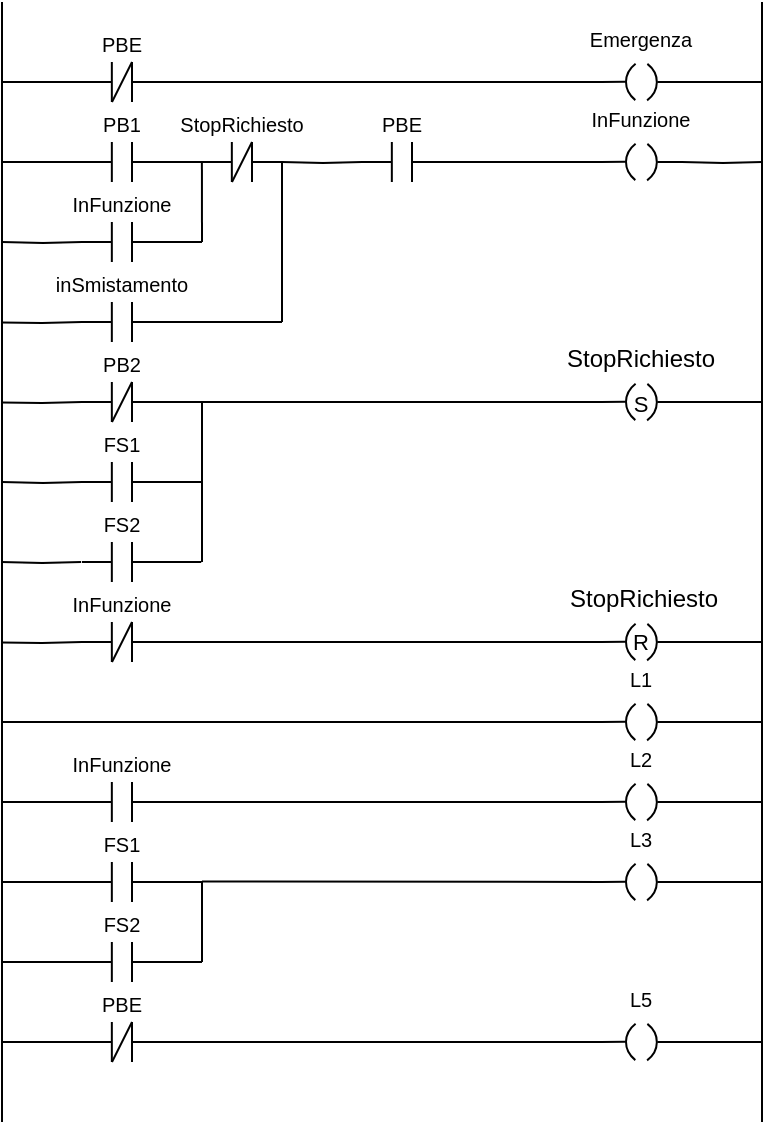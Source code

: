 <mxfile scale="2" border="20" version="24.2.5" type="device">
  <diagram name="Pagina-1" id="3jksIpinWa5mBvmYFMyw">
    <mxGraphModel dx="420" dy="248" grid="1" gridSize="5" guides="1" tooltips="1" connect="1" arrows="1" fold="1" page="1" pageScale="1" pageWidth="827" pageHeight="1169" math="0" shadow="0">
      <root>
        <mxCell id="0" />
        <mxCell id="1" parent="0" />
        <mxCell id="YgRYtaa7pJsk0RgAJNCK-1" value="" style="endArrow=none;html=1;rounded=0;" parent="1" edge="1">
          <mxGeometry width="50" height="50" relative="1" as="geometry">
            <mxPoint x="40" y="600" as="sourcePoint" />
            <mxPoint x="40" y="40" as="targetPoint" />
          </mxGeometry>
        </mxCell>
        <mxCell id="YgRYtaa7pJsk0RgAJNCK-9" value="" style="endArrow=none;html=1;rounded=0;" parent="1" edge="1">
          <mxGeometry width="50" height="50" relative="1" as="geometry">
            <mxPoint x="40" y="120" as="sourcePoint" />
            <mxPoint x="80" y="120" as="targetPoint" />
          </mxGeometry>
        </mxCell>
        <mxCell id="YgRYtaa7pJsk0RgAJNCK-36" style="edgeStyle=orthogonalEdgeStyle;rounded=0;orthogonalLoop=1;jettySize=auto;html=1;endArrow=none;endFill=0;" parent="1" edge="1">
          <mxGeometry relative="1" as="geometry">
            <mxPoint x="420" y="119.953" as="targetPoint" />
            <mxPoint x="380" y="120" as="sourcePoint" />
          </mxGeometry>
        </mxCell>
        <mxCell id="YgRYtaa7pJsk0RgAJNCK-37" style="edgeStyle=orthogonalEdgeStyle;rounded=0;orthogonalLoop=1;jettySize=auto;html=1;exitX=0;exitY=0.5;exitDx=0;exitDy=0;exitPerimeter=0;endArrow=none;endFill=0;" parent="1" edge="1">
          <mxGeometry relative="1" as="geometry">
            <mxPoint x="40" y="160.038" as="targetPoint" />
            <mxPoint x="80" y="160.0" as="sourcePoint" />
          </mxGeometry>
        </mxCell>
        <mxCell id="YgRYtaa7pJsk0RgAJNCK-39" style="edgeStyle=orthogonalEdgeStyle;rounded=0;orthogonalLoop=1;jettySize=auto;html=1;endArrow=none;endFill=0;fontSize=10;" parent="1" edge="1">
          <mxGeometry relative="1" as="geometry">
            <mxPoint x="140" y="160.038" as="targetPoint" />
            <mxPoint x="120" y="160" as="sourcePoint" />
          </mxGeometry>
        </mxCell>
        <mxCell id="YgRYtaa7pJsk0RgAJNCK-24" value="" style="endArrow=none;html=1;rounded=0;" parent="1" edge="1">
          <mxGeometry width="50" height="50" relative="1" as="geometry">
            <mxPoint x="420" y="600" as="sourcePoint" />
            <mxPoint x="420" y="40" as="targetPoint" />
          </mxGeometry>
        </mxCell>
        <mxCell id="YgRYtaa7pJsk0RgAJNCK-25" value="" style="endArrow=none;html=1;rounded=0;" parent="1" edge="1">
          <mxGeometry width="50" height="50" relative="1" as="geometry">
            <mxPoint x="380" y="80" as="sourcePoint" />
            <mxPoint x="420" y="80" as="targetPoint" />
          </mxGeometry>
        </mxCell>
        <mxCell id="YgRYtaa7pJsk0RgAJNCK-26" value="" style="endArrow=none;html=1;rounded=0;" parent="1" edge="1">
          <mxGeometry width="50" height="50" relative="1" as="geometry">
            <mxPoint x="40" y="80" as="sourcePoint" />
            <mxPoint x="80" y="80" as="targetPoint" />
          </mxGeometry>
        </mxCell>
        <mxCell id="YgRYtaa7pJsk0RgAJNCK-33" style="edgeStyle=orthogonalEdgeStyle;rounded=0;orthogonalLoop=1;jettySize=auto;html=1;entryX=0;entryY=0.5;entryDx=0;entryDy=0;entryPerimeter=0;strokeColor=default;endArrow=none;endFill=0;fontSize=10;" parent="1" edge="1">
          <mxGeometry relative="1" as="geometry">
            <mxPoint x="140" y="120" as="targetPoint" />
            <mxPoint x="120" y="120" as="sourcePoint" />
          </mxGeometry>
        </mxCell>
        <mxCell id="YgRYtaa7pJsk0RgAJNCK-34" style="edgeStyle=orthogonalEdgeStyle;rounded=0;orthogonalLoop=1;jettySize=auto;html=1;endArrow=none;endFill=0;fontSize=10;" parent="1" edge="1">
          <mxGeometry relative="1" as="geometry">
            <mxPoint x="180" y="120" as="sourcePoint" />
            <mxPoint x="220" y="120" as="targetPoint" />
          </mxGeometry>
        </mxCell>
        <mxCell id="YgRYtaa7pJsk0RgAJNCK-35" style="edgeStyle=orthogonalEdgeStyle;rounded=0;orthogonalLoop=1;jettySize=auto;html=1;entryX=0;entryY=0.5;entryDx=0;entryDy=0;entryPerimeter=0;endArrow=none;endFill=0;fontSize=10;" parent="1" edge="1">
          <mxGeometry relative="1" as="geometry">
            <mxPoint x="260" y="120" as="sourcePoint" />
            <mxPoint x="340.0" y="120" as="targetPoint" />
          </mxGeometry>
        </mxCell>
        <mxCell id="YgRYtaa7pJsk0RgAJNCK-40" style="edgeStyle=orthogonalEdgeStyle;rounded=0;orthogonalLoop=1;jettySize=auto;html=1;endArrow=none;endFill=0;entryX=-0.001;entryY=0.526;entryDx=0;entryDy=0;entryPerimeter=0;fontSize=10;" parent="1" edge="1">
          <mxGeometry relative="1" as="geometry">
            <mxPoint x="139.95" y="120.416" as="targetPoint" />
            <mxPoint x="140" y="160" as="sourcePoint" />
          </mxGeometry>
        </mxCell>
        <mxCell id="YgRYtaa7pJsk0RgAJNCK-61" style="edgeStyle=orthogonalEdgeStyle;rounded=0;orthogonalLoop=1;jettySize=auto;html=1;exitX=0;exitY=0.5;exitDx=0;exitDy=0;exitPerimeter=0;endArrow=none;endFill=0;" parent="1" edge="1">
          <mxGeometry relative="1" as="geometry">
            <mxPoint x="40" y="200.238" as="targetPoint" />
            <mxPoint x="80" y="200.0" as="sourcePoint" />
          </mxGeometry>
        </mxCell>
        <mxCell id="YgRYtaa7pJsk0RgAJNCK-62" style="edgeStyle=orthogonalEdgeStyle;rounded=0;orthogonalLoop=1;jettySize=auto;html=1;endArrow=none;endFill=0;" parent="1" edge="1">
          <mxGeometry relative="1" as="geometry">
            <mxPoint x="180" y="200" as="targetPoint" />
            <mxPoint x="120" y="200" as="sourcePoint" />
          </mxGeometry>
        </mxCell>
        <mxCell id="YgRYtaa7pJsk0RgAJNCK-64" value="" style="endArrow=none;html=1;rounded=0;" parent="1" edge="1">
          <mxGeometry width="50" height="50" relative="1" as="geometry">
            <mxPoint x="180" y="200" as="sourcePoint" />
            <mxPoint x="180" y="120" as="targetPoint" />
          </mxGeometry>
        </mxCell>
        <mxCell id="YgRYtaa7pJsk0RgAJNCK-66" style="edgeStyle=orthogonalEdgeStyle;rounded=0;orthogonalLoop=1;jettySize=auto;html=1;exitX=0;exitY=0.5;exitDx=0;exitDy=0;exitPerimeter=0;endArrow=none;endFill=0;" parent="1" edge="1">
          <mxGeometry relative="1" as="geometry">
            <mxPoint x="40" y="240.238" as="targetPoint" />
            <mxPoint x="80.0" y="240.0" as="sourcePoint" />
          </mxGeometry>
        </mxCell>
        <mxCell id="YgRYtaa7pJsk0RgAJNCK-73" style="edgeStyle=orthogonalEdgeStyle;rounded=0;orthogonalLoop=1;jettySize=auto;html=1;exitX=0;exitY=0.5;exitDx=0;exitDy=0;exitPerimeter=0;endArrow=none;endFill=0;" parent="1" edge="1">
          <mxGeometry relative="1" as="geometry">
            <mxPoint x="40" y="360.238" as="targetPoint" />
            <mxPoint x="80" y="360" as="sourcePoint" />
          </mxGeometry>
        </mxCell>
        <mxCell id="YgRYtaa7pJsk0RgAJNCK-81" style="edgeStyle=orthogonalEdgeStyle;rounded=0;orthogonalLoop=1;jettySize=auto;html=1;exitX=0;exitY=0.5;exitDx=0;exitDy=0;exitPerimeter=0;endArrow=none;endFill=0;" parent="1" edge="1">
          <mxGeometry relative="1" as="geometry">
            <mxPoint x="40" y="280" as="targetPoint" />
            <mxPoint x="80" y="280" as="sourcePoint" />
          </mxGeometry>
        </mxCell>
        <mxCell id="YgRYtaa7pJsk0RgAJNCK-84" style="edgeStyle=orthogonalEdgeStyle;rounded=0;orthogonalLoop=1;jettySize=auto;html=1;endArrow=none;endFill=0;" parent="1" edge="1">
          <mxGeometry relative="1" as="geometry">
            <mxPoint x="140" y="279.977" as="targetPoint" />
            <mxPoint x="120" y="280" as="sourcePoint" />
          </mxGeometry>
        </mxCell>
        <mxCell id="YgRYtaa7pJsk0RgAJNCK-83" value="" style="endArrow=none;html=1;rounded=0;" parent="1" edge="1">
          <mxGeometry width="50" height="50" relative="1" as="geometry">
            <mxPoint x="140" y="280" as="sourcePoint" />
            <mxPoint x="140" y="240" as="targetPoint" />
          </mxGeometry>
        </mxCell>
        <mxCell id="YgRYtaa7pJsk0RgAJNCK-85" style="edgeStyle=orthogonalEdgeStyle;rounded=0;orthogonalLoop=1;jettySize=auto;html=1;exitX=0;exitY=0.5;exitDx=0;exitDy=0;exitPerimeter=0;endArrow=none;endFill=0;" parent="1" edge="1">
          <mxGeometry relative="1" as="geometry">
            <mxPoint x="39.58" y="320" as="targetPoint" />
            <mxPoint x="79.58" y="320.0" as="sourcePoint" />
          </mxGeometry>
        </mxCell>
        <mxCell id="YgRYtaa7pJsk0RgAJNCK-87" value="" style="endArrow=none;html=1;rounded=0;" parent="1" edge="1">
          <mxGeometry width="50" height="50" relative="1" as="geometry">
            <mxPoint x="140" y="320" as="sourcePoint" />
            <mxPoint x="140" y="280" as="targetPoint" />
          </mxGeometry>
        </mxCell>
        <mxCell id="YgRYtaa7pJsk0RgAJNCK-88" style="edgeStyle=orthogonalEdgeStyle;rounded=0;orthogonalLoop=1;jettySize=auto;html=1;endArrow=none;endFill=0;" parent="1" edge="1">
          <mxGeometry relative="1" as="geometry">
            <mxPoint x="139.58" y="319.947" as="targetPoint" />
            <mxPoint x="120" y="320" as="sourcePoint" />
          </mxGeometry>
        </mxCell>
        <mxCell id="gb2hE5WefPyKML-K0fer-38" value="PB1" style="group;labelPosition=center;verticalLabelPosition=top;align=center;verticalAlign=bottom;fontSize=10;" parent="1" vertex="1" connectable="0">
          <mxGeometry x="80.0" y="110" width="40" height="20" as="geometry" />
        </mxCell>
        <mxCell id="gb2hE5WefPyKML-K0fer-39" value="" style="endArrow=none;html=1;rounded=0;" parent="gb2hE5WefPyKML-K0fer-38" edge="1">
          <mxGeometry width="50" height="50" relative="1" as="geometry">
            <mxPoint y="10" as="sourcePoint" />
            <mxPoint x="15" y="10" as="targetPoint" />
          </mxGeometry>
        </mxCell>
        <mxCell id="gb2hE5WefPyKML-K0fer-40" value="" style="endArrow=none;html=1;rounded=0;" parent="gb2hE5WefPyKML-K0fer-38" edge="1">
          <mxGeometry width="50" height="50" relative="1" as="geometry">
            <mxPoint x="14.92" as="sourcePoint" />
            <mxPoint x="14.92" y="20" as="targetPoint" />
          </mxGeometry>
        </mxCell>
        <mxCell id="gb2hE5WefPyKML-K0fer-41" value="" style="endArrow=none;html=1;rounded=0;" parent="gb2hE5WefPyKML-K0fer-38" edge="1">
          <mxGeometry width="50" height="50" relative="1" as="geometry">
            <mxPoint x="25" as="sourcePoint" />
            <mxPoint x="25" y="20" as="targetPoint" />
          </mxGeometry>
        </mxCell>
        <mxCell id="gb2hE5WefPyKML-K0fer-42" value="" style="endArrow=none;html=1;rounded=0;" parent="gb2hE5WefPyKML-K0fer-38" edge="1">
          <mxGeometry width="50" height="50" relative="1" as="geometry">
            <mxPoint x="25" y="10" as="sourcePoint" />
            <mxPoint x="40" y="10" as="targetPoint" />
          </mxGeometry>
        </mxCell>
        <mxCell id="gb2hE5WefPyKML-K0fer-58" value="Emergenza" style="group;labelPosition=center;verticalLabelPosition=top;align=center;verticalAlign=bottom;fontSize=10;" parent="1" vertex="1" connectable="0">
          <mxGeometry x="337" y="67.5" width="45.0" height="25" as="geometry" />
        </mxCell>
        <mxCell id="gb2hE5WefPyKML-K0fer-59" value="" style="endArrow=none;html=1;rounded=0;entryX=-0.006;entryY=0.496;entryDx=0;entryDy=0;entryPerimeter=0;" parent="gb2hE5WefPyKML-K0fer-58" target="gb2hE5WefPyKML-K0fer-61" edge="1">
          <mxGeometry width="50" height="50" relative="1" as="geometry">
            <mxPoint x="3.0" y="12.5" as="sourcePoint" />
            <mxPoint x="13.0" y="12.5" as="targetPoint" />
          </mxGeometry>
        </mxCell>
        <mxCell id="gb2hE5WefPyKML-K0fer-60" value="" style="endArrow=none;html=1;rounded=0;exitX=-0.008;exitY=0.501;exitDx=0;exitDy=0;exitPerimeter=0;" parent="gb2hE5WefPyKML-K0fer-58" source="gb2hE5WefPyKML-K0fer-62" edge="1">
          <mxGeometry width="50" height="50" relative="1" as="geometry">
            <mxPoint x="33.0" y="12.5" as="sourcePoint" />
            <mxPoint x="43.0" y="12.5" as="targetPoint" />
          </mxGeometry>
        </mxCell>
        <mxCell id="gb2hE5WefPyKML-K0fer-61" value="" style="verticalLabelPosition=bottom;verticalAlign=top;html=1;shape=mxgraph.basic.arc;startAngle=0.621;endAngle=0.881;" parent="gb2hE5WefPyKML-K0fer-58" vertex="1">
          <mxGeometry x="15.0" width="30" height="25" as="geometry" />
        </mxCell>
        <mxCell id="gb2hE5WefPyKML-K0fer-62" value="" style="verticalLabelPosition=bottom;verticalAlign=top;html=1;shape=mxgraph.basic.arc;startAngle=0.621;endAngle=0.881;rotation=-180;" parent="gb2hE5WefPyKML-K0fer-58" vertex="1">
          <mxGeometry x="-1.421e-14" width="30.42" height="25" as="geometry" />
        </mxCell>
        <mxCell id="gb2hE5WefPyKML-K0fer-64" value="" style="endArrow=none;html=1;rounded=0;" parent="1" edge="1">
          <mxGeometry width="50" height="50" relative="1" as="geometry">
            <mxPoint x="120" y="80" as="sourcePoint" />
            <mxPoint x="340.716" y="80" as="targetPoint" />
          </mxGeometry>
        </mxCell>
        <mxCell id="gb2hE5WefPyKML-K0fer-65" value="PBE" style="group;labelPosition=center;verticalLabelPosition=top;align=center;verticalAlign=bottom;fontSize=10;" parent="1" vertex="1" connectable="0">
          <mxGeometry x="80" y="70" width="40" height="20" as="geometry" />
        </mxCell>
        <mxCell id="gb2hE5WefPyKML-K0fer-66" value="" style="endArrow=none;html=1;rounded=0;" parent="gb2hE5WefPyKML-K0fer-65" edge="1">
          <mxGeometry width="50" height="50" relative="1" as="geometry">
            <mxPoint y="10" as="sourcePoint" />
            <mxPoint x="15" y="10" as="targetPoint" />
          </mxGeometry>
        </mxCell>
        <mxCell id="gb2hE5WefPyKML-K0fer-67" value="" style="endArrow=none;html=1;rounded=0;" parent="gb2hE5WefPyKML-K0fer-65" edge="1">
          <mxGeometry width="50" height="50" relative="1" as="geometry">
            <mxPoint x="14.92" as="sourcePoint" />
            <mxPoint x="14.92" y="20" as="targetPoint" />
          </mxGeometry>
        </mxCell>
        <mxCell id="gb2hE5WefPyKML-K0fer-68" value="" style="endArrow=none;html=1;rounded=0;" parent="gb2hE5WefPyKML-K0fer-65" edge="1">
          <mxGeometry width="50" height="50" relative="1" as="geometry">
            <mxPoint x="25" as="sourcePoint" />
            <mxPoint x="25" y="20" as="targetPoint" />
          </mxGeometry>
        </mxCell>
        <mxCell id="gb2hE5WefPyKML-K0fer-69" value="" style="endArrow=none;html=1;rounded=0;" parent="gb2hE5WefPyKML-K0fer-65" edge="1">
          <mxGeometry width="50" height="50" relative="1" as="geometry">
            <mxPoint x="25" y="10" as="sourcePoint" />
            <mxPoint x="40" y="10" as="targetPoint" />
          </mxGeometry>
        </mxCell>
        <mxCell id="gb2hE5WefPyKML-K0fer-70" value="" style="endArrow=none;html=1;rounded=0;" parent="gb2hE5WefPyKML-K0fer-65" edge="1">
          <mxGeometry width="50" height="50" relative="1" as="geometry">
            <mxPoint x="15" y="20" as="sourcePoint" />
            <mxPoint x="25" as="targetPoint" />
          </mxGeometry>
        </mxCell>
        <mxCell id="gb2hE5WefPyKML-K0fer-72" value="InFunzione" style="group;labelPosition=center;verticalLabelPosition=top;align=center;verticalAlign=bottom;fontSize=10;" parent="1" vertex="1" connectable="0">
          <mxGeometry x="80.0" y="150" width="40" height="20" as="geometry" />
        </mxCell>
        <mxCell id="gb2hE5WefPyKML-K0fer-73" value="" style="endArrow=none;html=1;rounded=0;" parent="gb2hE5WefPyKML-K0fer-72" edge="1">
          <mxGeometry width="50" height="50" relative="1" as="geometry">
            <mxPoint y="10" as="sourcePoint" />
            <mxPoint x="15" y="10" as="targetPoint" />
          </mxGeometry>
        </mxCell>
        <mxCell id="gb2hE5WefPyKML-K0fer-74" value="" style="endArrow=none;html=1;rounded=0;" parent="gb2hE5WefPyKML-K0fer-72" edge="1">
          <mxGeometry width="50" height="50" relative="1" as="geometry">
            <mxPoint x="14.92" as="sourcePoint" />
            <mxPoint x="14.92" y="20" as="targetPoint" />
          </mxGeometry>
        </mxCell>
        <mxCell id="gb2hE5WefPyKML-K0fer-75" value="" style="endArrow=none;html=1;rounded=0;" parent="gb2hE5WefPyKML-K0fer-72" edge="1">
          <mxGeometry width="50" height="50" relative="1" as="geometry">
            <mxPoint x="25" as="sourcePoint" />
            <mxPoint x="25" y="20" as="targetPoint" />
          </mxGeometry>
        </mxCell>
        <mxCell id="gb2hE5WefPyKML-K0fer-76" value="" style="endArrow=none;html=1;rounded=0;" parent="gb2hE5WefPyKML-K0fer-72" edge="1">
          <mxGeometry width="50" height="50" relative="1" as="geometry">
            <mxPoint x="25" y="10" as="sourcePoint" />
            <mxPoint x="40" y="10" as="targetPoint" />
          </mxGeometry>
        </mxCell>
        <mxCell id="gb2hE5WefPyKML-K0fer-77" value="StopRichiesto" style="group;labelPosition=center;verticalLabelPosition=top;align=center;verticalAlign=bottom;fontSize=10;" parent="1" vertex="1" connectable="0">
          <mxGeometry x="140" y="110" width="40" height="20" as="geometry" />
        </mxCell>
        <mxCell id="gb2hE5WefPyKML-K0fer-78" value="" style="endArrow=none;html=1;rounded=0;" parent="gb2hE5WefPyKML-K0fer-77" edge="1">
          <mxGeometry width="50" height="50" relative="1" as="geometry">
            <mxPoint y="10" as="sourcePoint" />
            <mxPoint x="15" y="10" as="targetPoint" />
          </mxGeometry>
        </mxCell>
        <mxCell id="gb2hE5WefPyKML-K0fer-79" value="" style="endArrow=none;html=1;rounded=0;" parent="gb2hE5WefPyKML-K0fer-77" edge="1">
          <mxGeometry width="50" height="50" relative="1" as="geometry">
            <mxPoint x="14.92" as="sourcePoint" />
            <mxPoint x="14.92" y="20" as="targetPoint" />
          </mxGeometry>
        </mxCell>
        <mxCell id="gb2hE5WefPyKML-K0fer-80" value="" style="endArrow=none;html=1;rounded=0;" parent="gb2hE5WefPyKML-K0fer-77" edge="1">
          <mxGeometry width="50" height="50" relative="1" as="geometry">
            <mxPoint x="25" as="sourcePoint" />
            <mxPoint x="25" y="20" as="targetPoint" />
          </mxGeometry>
        </mxCell>
        <mxCell id="gb2hE5WefPyKML-K0fer-81" value="" style="endArrow=none;html=1;rounded=0;" parent="gb2hE5WefPyKML-K0fer-77" edge="1">
          <mxGeometry width="50" height="50" relative="1" as="geometry">
            <mxPoint x="25" y="10" as="sourcePoint" />
            <mxPoint x="40" y="10" as="targetPoint" />
          </mxGeometry>
        </mxCell>
        <mxCell id="gb2hE5WefPyKML-K0fer-82" value="" style="endArrow=none;html=1;rounded=0;" parent="gb2hE5WefPyKML-K0fer-77" edge="1">
          <mxGeometry width="50" height="50" relative="1" as="geometry">
            <mxPoint x="15" y="20" as="sourcePoint" />
            <mxPoint x="25" as="targetPoint" />
          </mxGeometry>
        </mxCell>
        <mxCell id="gb2hE5WefPyKML-K0fer-84" value="PBE" style="group;labelPosition=center;verticalLabelPosition=top;align=center;verticalAlign=bottom;fontSize=10;" parent="1" vertex="1" connectable="0">
          <mxGeometry x="220" y="110" width="40" height="20" as="geometry" />
        </mxCell>
        <mxCell id="gb2hE5WefPyKML-K0fer-85" value="" style="endArrow=none;html=1;rounded=0;" parent="gb2hE5WefPyKML-K0fer-84" edge="1">
          <mxGeometry width="50" height="50" relative="1" as="geometry">
            <mxPoint y="10" as="sourcePoint" />
            <mxPoint x="15" y="10" as="targetPoint" />
          </mxGeometry>
        </mxCell>
        <mxCell id="gb2hE5WefPyKML-K0fer-86" value="" style="endArrow=none;html=1;rounded=0;" parent="gb2hE5WefPyKML-K0fer-84" edge="1">
          <mxGeometry width="50" height="50" relative="1" as="geometry">
            <mxPoint x="14.92" as="sourcePoint" />
            <mxPoint x="14.92" y="20" as="targetPoint" />
          </mxGeometry>
        </mxCell>
        <mxCell id="gb2hE5WefPyKML-K0fer-87" value="" style="endArrow=none;html=1;rounded=0;" parent="gb2hE5WefPyKML-K0fer-84" edge="1">
          <mxGeometry width="50" height="50" relative="1" as="geometry">
            <mxPoint x="25" as="sourcePoint" />
            <mxPoint x="25" y="20" as="targetPoint" />
          </mxGeometry>
        </mxCell>
        <mxCell id="gb2hE5WefPyKML-K0fer-88" value="" style="endArrow=none;html=1;rounded=0;" parent="gb2hE5WefPyKML-K0fer-84" edge="1">
          <mxGeometry width="50" height="50" relative="1" as="geometry">
            <mxPoint x="25" y="10" as="sourcePoint" />
            <mxPoint x="40" y="10" as="targetPoint" />
          </mxGeometry>
        </mxCell>
        <mxCell id="gb2hE5WefPyKML-K0fer-90" value="InFunzione" style="group;labelPosition=center;verticalLabelPosition=top;align=center;verticalAlign=bottom;fontSize=10;" parent="1" vertex="1" connectable="0">
          <mxGeometry x="337" y="107.5" width="45.0" height="25" as="geometry" />
        </mxCell>
        <mxCell id="gb2hE5WefPyKML-K0fer-91" value="" style="endArrow=none;html=1;rounded=0;entryX=-0.006;entryY=0.496;entryDx=0;entryDy=0;entryPerimeter=0;" parent="gb2hE5WefPyKML-K0fer-90" target="gb2hE5WefPyKML-K0fer-93" edge="1">
          <mxGeometry width="50" height="50" relative="1" as="geometry">
            <mxPoint x="3.0" y="12.5" as="sourcePoint" />
            <mxPoint x="13.0" y="12.5" as="targetPoint" />
          </mxGeometry>
        </mxCell>
        <mxCell id="gb2hE5WefPyKML-K0fer-92" value="" style="endArrow=none;html=1;rounded=0;exitX=-0.008;exitY=0.501;exitDx=0;exitDy=0;exitPerimeter=0;" parent="gb2hE5WefPyKML-K0fer-90" source="gb2hE5WefPyKML-K0fer-94" edge="1">
          <mxGeometry width="50" height="50" relative="1" as="geometry">
            <mxPoint x="33.0" y="12.5" as="sourcePoint" />
            <mxPoint x="43.0" y="12.5" as="targetPoint" />
          </mxGeometry>
        </mxCell>
        <mxCell id="gb2hE5WefPyKML-K0fer-93" value="" style="verticalLabelPosition=bottom;verticalAlign=top;html=1;shape=mxgraph.basic.arc;startAngle=0.621;endAngle=0.881;" parent="gb2hE5WefPyKML-K0fer-90" vertex="1">
          <mxGeometry x="15.0" width="30" height="25" as="geometry" />
        </mxCell>
        <mxCell id="gb2hE5WefPyKML-K0fer-94" value="" style="verticalLabelPosition=bottom;verticalAlign=top;html=1;shape=mxgraph.basic.arc;startAngle=0.621;endAngle=0.881;rotation=-180;" parent="gb2hE5WefPyKML-K0fer-90" vertex="1">
          <mxGeometry x="-1.421e-14" width="30.42" height="25" as="geometry" />
        </mxCell>
        <mxCell id="gb2hE5WefPyKML-K0fer-101" value="inSmistamento" style="group;labelPosition=center;verticalLabelPosition=top;align=center;verticalAlign=bottom;fontSize=10;" parent="1" vertex="1" connectable="0">
          <mxGeometry x="80.0" y="190" width="40" height="20" as="geometry" />
        </mxCell>
        <mxCell id="gb2hE5WefPyKML-K0fer-102" value="" style="endArrow=none;html=1;rounded=0;" parent="gb2hE5WefPyKML-K0fer-101" edge="1">
          <mxGeometry width="50" height="50" relative="1" as="geometry">
            <mxPoint y="10" as="sourcePoint" />
            <mxPoint x="15" y="10" as="targetPoint" />
          </mxGeometry>
        </mxCell>
        <mxCell id="gb2hE5WefPyKML-K0fer-103" value="" style="endArrow=none;html=1;rounded=0;" parent="gb2hE5WefPyKML-K0fer-101" edge="1">
          <mxGeometry width="50" height="50" relative="1" as="geometry">
            <mxPoint x="14.92" as="sourcePoint" />
            <mxPoint x="14.92" y="20" as="targetPoint" />
          </mxGeometry>
        </mxCell>
        <mxCell id="gb2hE5WefPyKML-K0fer-104" value="" style="endArrow=none;html=1;rounded=0;" parent="gb2hE5WefPyKML-K0fer-101" edge="1">
          <mxGeometry width="50" height="50" relative="1" as="geometry">
            <mxPoint x="25" as="sourcePoint" />
            <mxPoint x="25" y="20" as="targetPoint" />
          </mxGeometry>
        </mxCell>
        <mxCell id="gb2hE5WefPyKML-K0fer-105" value="" style="endArrow=none;html=1;rounded=0;" parent="gb2hE5WefPyKML-K0fer-101" edge="1">
          <mxGeometry width="50" height="50" relative="1" as="geometry">
            <mxPoint x="25" y="10" as="sourcePoint" />
            <mxPoint x="40" y="10" as="targetPoint" />
          </mxGeometry>
        </mxCell>
        <mxCell id="gb2hE5WefPyKML-K0fer-136" value="PB2" style="group;labelPosition=center;verticalLabelPosition=top;align=center;verticalAlign=bottom;fontSize=10;" parent="1" vertex="1" connectable="0">
          <mxGeometry x="80" y="230" width="40" height="20" as="geometry" />
        </mxCell>
        <mxCell id="gb2hE5WefPyKML-K0fer-137" value="" style="endArrow=none;html=1;rounded=0;" parent="gb2hE5WefPyKML-K0fer-136" edge="1">
          <mxGeometry width="50" height="50" relative="1" as="geometry">
            <mxPoint y="10" as="sourcePoint" />
            <mxPoint x="15" y="10" as="targetPoint" />
          </mxGeometry>
        </mxCell>
        <mxCell id="gb2hE5WefPyKML-K0fer-138" value="" style="endArrow=none;html=1;rounded=0;" parent="gb2hE5WefPyKML-K0fer-136" edge="1">
          <mxGeometry width="50" height="50" relative="1" as="geometry">
            <mxPoint x="14.92" as="sourcePoint" />
            <mxPoint x="14.92" y="20" as="targetPoint" />
          </mxGeometry>
        </mxCell>
        <mxCell id="gb2hE5WefPyKML-K0fer-139" value="" style="endArrow=none;html=1;rounded=0;" parent="gb2hE5WefPyKML-K0fer-136" edge="1">
          <mxGeometry width="50" height="50" relative="1" as="geometry">
            <mxPoint x="25" as="sourcePoint" />
            <mxPoint x="25" y="20" as="targetPoint" />
          </mxGeometry>
        </mxCell>
        <mxCell id="gb2hE5WefPyKML-K0fer-140" value="" style="endArrow=none;html=1;rounded=0;" parent="gb2hE5WefPyKML-K0fer-136" edge="1">
          <mxGeometry width="50" height="50" relative="1" as="geometry">
            <mxPoint x="25" y="10" as="sourcePoint" />
            <mxPoint x="40" y="10" as="targetPoint" />
          </mxGeometry>
        </mxCell>
        <mxCell id="gb2hE5WefPyKML-K0fer-141" value="" style="endArrow=none;html=1;rounded=0;" parent="gb2hE5WefPyKML-K0fer-136" edge="1">
          <mxGeometry width="50" height="50" relative="1" as="geometry">
            <mxPoint x="15" y="20" as="sourcePoint" />
            <mxPoint x="25" as="targetPoint" />
          </mxGeometry>
        </mxCell>
        <mxCell id="gb2hE5WefPyKML-K0fer-142" value="StopRichiesto" style="group;labelPosition=center;verticalLabelPosition=top;align=center;verticalAlign=bottom;" parent="1" vertex="1" connectable="0">
          <mxGeometry x="337" y="227.5" width="45" height="25" as="geometry" />
        </mxCell>
        <mxCell id="gb2hE5WefPyKML-K0fer-143" value="" style="verticalLabelPosition=bottom;verticalAlign=top;html=1;shape=mxgraph.basic.arc;startAngle=0.621;endAngle=0.881;rotation=-180;" parent="gb2hE5WefPyKML-K0fer-142" vertex="1">
          <mxGeometry width="30.42" height="25" as="geometry" />
        </mxCell>
        <mxCell id="gb2hE5WefPyKML-K0fer-144" value="" style="group" parent="gb2hE5WefPyKML-K0fer-142" vertex="1" connectable="0">
          <mxGeometry x="3" width="42" height="25" as="geometry" />
        </mxCell>
        <mxCell id="gb2hE5WefPyKML-K0fer-145" value="" style="endArrow=none;html=1;rounded=0;entryX=-0.006;entryY=0.496;entryDx=0;entryDy=0;entryPerimeter=0;" parent="gb2hE5WefPyKML-K0fer-144" target="gb2hE5WefPyKML-K0fer-148" edge="1">
          <mxGeometry width="50" height="50" relative="1" as="geometry">
            <mxPoint y="12.5" as="sourcePoint" />
            <mxPoint x="10" y="12.5" as="targetPoint" />
          </mxGeometry>
        </mxCell>
        <mxCell id="gb2hE5WefPyKML-K0fer-146" value="S" style="edgeLabel;html=1;align=center;verticalAlign=middle;resizable=0;points=[];" parent="gb2hE5WefPyKML-K0fer-145" vertex="1" connectable="0">
          <mxGeometry x="0.002" y="1" relative="1" as="geometry">
            <mxPoint x="13" y="2" as="offset" />
          </mxGeometry>
        </mxCell>
        <mxCell id="gb2hE5WefPyKML-K0fer-147" value="" style="endArrow=none;html=1;rounded=0;exitX=-0.008;exitY=0.501;exitDx=0;exitDy=0;exitPerimeter=0;" parent="gb2hE5WefPyKML-K0fer-144" source="gb2hE5WefPyKML-K0fer-143" edge="1">
          <mxGeometry width="50" height="50" relative="1" as="geometry">
            <mxPoint x="30" y="12.5" as="sourcePoint" />
            <mxPoint x="40" y="12.5" as="targetPoint" />
          </mxGeometry>
        </mxCell>
        <mxCell id="gb2hE5WefPyKML-K0fer-148" value="" style="verticalLabelPosition=bottom;verticalAlign=top;html=1;shape=mxgraph.basic.arc;startAngle=0.621;endAngle=0.881;" parent="gb2hE5WefPyKML-K0fer-144" vertex="1">
          <mxGeometry x="12" width="30" height="25" as="geometry" />
        </mxCell>
        <mxCell id="gb2hE5WefPyKML-K0fer-149" value="" style="endArrow=none;html=1;rounded=0;" parent="1" edge="1">
          <mxGeometry width="50" height="50" relative="1" as="geometry">
            <mxPoint x="380" y="240" as="sourcePoint" />
            <mxPoint x="420" y="240" as="targetPoint" />
          </mxGeometry>
        </mxCell>
        <mxCell id="gb2hE5WefPyKML-K0fer-150" value="" style="endArrow=none;html=1;rounded=0;" parent="1" edge="1">
          <mxGeometry width="50" height="50" relative="1" as="geometry">
            <mxPoint x="120" y="240" as="sourcePoint" />
            <mxPoint x="340" y="240" as="targetPoint" />
          </mxGeometry>
        </mxCell>
        <mxCell id="gb2hE5WefPyKML-K0fer-151" value="FS1" style="group;labelPosition=center;verticalLabelPosition=top;align=center;verticalAlign=bottom;fontSize=10;" parent="1" vertex="1" connectable="0">
          <mxGeometry x="80" y="270" width="40" height="20" as="geometry" />
        </mxCell>
        <mxCell id="gb2hE5WefPyKML-K0fer-152" value="" style="endArrow=none;html=1;rounded=0;" parent="gb2hE5WefPyKML-K0fer-151" edge="1">
          <mxGeometry width="50" height="50" relative="1" as="geometry">
            <mxPoint y="10" as="sourcePoint" />
            <mxPoint x="15" y="10" as="targetPoint" />
          </mxGeometry>
        </mxCell>
        <mxCell id="gb2hE5WefPyKML-K0fer-153" value="" style="endArrow=none;html=1;rounded=0;" parent="gb2hE5WefPyKML-K0fer-151" edge="1">
          <mxGeometry width="50" height="50" relative="1" as="geometry">
            <mxPoint x="14.92" as="sourcePoint" />
            <mxPoint x="14.92" y="20" as="targetPoint" />
          </mxGeometry>
        </mxCell>
        <mxCell id="gb2hE5WefPyKML-K0fer-154" value="" style="endArrow=none;html=1;rounded=0;" parent="gb2hE5WefPyKML-K0fer-151" edge="1">
          <mxGeometry width="50" height="50" relative="1" as="geometry">
            <mxPoint x="25" as="sourcePoint" />
            <mxPoint x="25" y="20" as="targetPoint" />
          </mxGeometry>
        </mxCell>
        <mxCell id="gb2hE5WefPyKML-K0fer-155" value="" style="endArrow=none;html=1;rounded=0;" parent="gb2hE5WefPyKML-K0fer-151" edge="1">
          <mxGeometry width="50" height="50" relative="1" as="geometry">
            <mxPoint x="25" y="10" as="sourcePoint" />
            <mxPoint x="40" y="10" as="targetPoint" />
          </mxGeometry>
        </mxCell>
        <mxCell id="gb2hE5WefPyKML-K0fer-156" value="FS2" style="group;labelPosition=center;verticalLabelPosition=top;align=center;verticalAlign=bottom;fontSize=10;" parent="1" vertex="1" connectable="0">
          <mxGeometry x="80" y="310" width="40" height="20" as="geometry" />
        </mxCell>
        <mxCell id="gb2hE5WefPyKML-K0fer-157" value="" style="endArrow=none;html=1;rounded=0;" parent="gb2hE5WefPyKML-K0fer-156" edge="1">
          <mxGeometry width="50" height="50" relative="1" as="geometry">
            <mxPoint y="10" as="sourcePoint" />
            <mxPoint x="15" y="10" as="targetPoint" />
          </mxGeometry>
        </mxCell>
        <mxCell id="gb2hE5WefPyKML-K0fer-158" value="" style="endArrow=none;html=1;rounded=0;" parent="gb2hE5WefPyKML-K0fer-156" edge="1">
          <mxGeometry width="50" height="50" relative="1" as="geometry">
            <mxPoint x="14.92" as="sourcePoint" />
            <mxPoint x="14.92" y="20" as="targetPoint" />
          </mxGeometry>
        </mxCell>
        <mxCell id="gb2hE5WefPyKML-K0fer-159" value="" style="endArrow=none;html=1;rounded=0;" parent="gb2hE5WefPyKML-K0fer-156" edge="1">
          <mxGeometry width="50" height="50" relative="1" as="geometry">
            <mxPoint x="25" as="sourcePoint" />
            <mxPoint x="25" y="20" as="targetPoint" />
          </mxGeometry>
        </mxCell>
        <mxCell id="gb2hE5WefPyKML-K0fer-160" value="" style="endArrow=none;html=1;rounded=0;" parent="gb2hE5WefPyKML-K0fer-156" edge="1">
          <mxGeometry width="50" height="50" relative="1" as="geometry">
            <mxPoint x="25" y="10" as="sourcePoint" />
            <mxPoint x="40" y="10" as="targetPoint" />
          </mxGeometry>
        </mxCell>
        <mxCell id="gb2hE5WefPyKML-K0fer-161" value="InFunzione" style="group;labelPosition=center;verticalLabelPosition=top;align=center;verticalAlign=bottom;fontSize=10;" parent="1" vertex="1" connectable="0">
          <mxGeometry x="80" y="350" width="40" height="20" as="geometry" />
        </mxCell>
        <mxCell id="gb2hE5WefPyKML-K0fer-162" value="" style="endArrow=none;html=1;rounded=0;" parent="gb2hE5WefPyKML-K0fer-161" edge="1">
          <mxGeometry width="50" height="50" relative="1" as="geometry">
            <mxPoint y="10" as="sourcePoint" />
            <mxPoint x="15" y="10" as="targetPoint" />
          </mxGeometry>
        </mxCell>
        <mxCell id="gb2hE5WefPyKML-K0fer-163" value="" style="endArrow=none;html=1;rounded=0;" parent="gb2hE5WefPyKML-K0fer-161" edge="1">
          <mxGeometry width="50" height="50" relative="1" as="geometry">
            <mxPoint x="14.92" as="sourcePoint" />
            <mxPoint x="14.92" y="20" as="targetPoint" />
          </mxGeometry>
        </mxCell>
        <mxCell id="gb2hE5WefPyKML-K0fer-164" value="" style="endArrow=none;html=1;rounded=0;" parent="gb2hE5WefPyKML-K0fer-161" edge="1">
          <mxGeometry width="50" height="50" relative="1" as="geometry">
            <mxPoint x="25" as="sourcePoint" />
            <mxPoint x="25" y="20" as="targetPoint" />
          </mxGeometry>
        </mxCell>
        <mxCell id="gb2hE5WefPyKML-K0fer-165" value="" style="endArrow=none;html=1;rounded=0;" parent="gb2hE5WefPyKML-K0fer-161" edge="1">
          <mxGeometry width="50" height="50" relative="1" as="geometry">
            <mxPoint x="25" y="10" as="sourcePoint" />
            <mxPoint x="40" y="10" as="targetPoint" />
          </mxGeometry>
        </mxCell>
        <mxCell id="gb2hE5WefPyKML-K0fer-166" value="" style="endArrow=none;html=1;rounded=0;" parent="gb2hE5WefPyKML-K0fer-161" edge="1">
          <mxGeometry width="50" height="50" relative="1" as="geometry">
            <mxPoint x="15" y="20" as="sourcePoint" />
            <mxPoint x="25" as="targetPoint" />
          </mxGeometry>
        </mxCell>
        <mxCell id="gb2hE5WefPyKML-K0fer-181" value="" style="endArrow=none;html=1;rounded=0;" parent="1" edge="1">
          <mxGeometry width="50" height="50" relative="1" as="geometry">
            <mxPoint x="380" y="360" as="sourcePoint" />
            <mxPoint x="420" y="360" as="targetPoint" />
          </mxGeometry>
        </mxCell>
        <mxCell id="gb2hE5WefPyKML-K0fer-182" value="" style="endArrow=none;html=1;rounded=0;" parent="1" edge="1">
          <mxGeometry width="50" height="50" relative="1" as="geometry">
            <mxPoint x="117.247" y="360" as="sourcePoint" />
            <mxPoint x="340" y="360" as="targetPoint" />
          </mxGeometry>
        </mxCell>
        <mxCell id="gb2hE5WefPyKML-K0fer-183" value="" style="group;labelPosition=center;verticalLabelPosition=top;align=center;verticalAlign=bottom;" parent="1" vertex="1" connectable="0">
          <mxGeometry x="337" y="347.5" width="45" height="25" as="geometry" />
        </mxCell>
        <mxCell id="gb2hE5WefPyKML-K0fer-184" value="" style="verticalLabelPosition=bottom;verticalAlign=top;html=1;shape=mxgraph.basic.arc;startAngle=0.621;endAngle=0.881;rotation=-180;" parent="gb2hE5WefPyKML-K0fer-183" vertex="1">
          <mxGeometry width="30.42" height="25" as="geometry" />
        </mxCell>
        <mxCell id="gb2hE5WefPyKML-K0fer-185" value="StopRichiesto" style="group;labelPosition=center;verticalLabelPosition=top;align=center;verticalAlign=bottom;" parent="gb2hE5WefPyKML-K0fer-183" vertex="1" connectable="0">
          <mxGeometry x="3" width="42" height="25" as="geometry" />
        </mxCell>
        <mxCell id="gb2hE5WefPyKML-K0fer-186" value="" style="endArrow=none;html=1;rounded=0;entryX=-0.006;entryY=0.496;entryDx=0;entryDy=0;entryPerimeter=0;" parent="gb2hE5WefPyKML-K0fer-185" target="gb2hE5WefPyKML-K0fer-189" edge="1">
          <mxGeometry width="50" height="50" relative="1" as="geometry">
            <mxPoint y="12.5" as="sourcePoint" />
            <mxPoint x="10" y="12.5" as="targetPoint" />
          </mxGeometry>
        </mxCell>
        <mxCell id="gb2hE5WefPyKML-K0fer-187" value="R" style="edgeLabel;html=1;align=center;verticalAlign=middle;resizable=0;points=[];" parent="gb2hE5WefPyKML-K0fer-186" vertex="1" connectable="0">
          <mxGeometry x="0.002" y="1" relative="1" as="geometry">
            <mxPoint x="13" y="1" as="offset" />
          </mxGeometry>
        </mxCell>
        <mxCell id="gb2hE5WefPyKML-K0fer-188" value="" style="endArrow=none;html=1;rounded=0;exitX=-0.008;exitY=0.501;exitDx=0;exitDy=0;exitPerimeter=0;" parent="gb2hE5WefPyKML-K0fer-185" source="gb2hE5WefPyKML-K0fer-184" edge="1">
          <mxGeometry width="50" height="50" relative="1" as="geometry">
            <mxPoint x="30" y="12.5" as="sourcePoint" />
            <mxPoint x="40" y="12.5" as="targetPoint" />
          </mxGeometry>
        </mxCell>
        <mxCell id="gb2hE5WefPyKML-K0fer-189" value="" style="verticalLabelPosition=bottom;verticalAlign=top;html=1;shape=mxgraph.basic.arc;startAngle=0.621;endAngle=0.881;" parent="gb2hE5WefPyKML-K0fer-185" vertex="1">
          <mxGeometry x="12" width="30" height="25" as="geometry" />
        </mxCell>
        <mxCell id="gb2hE5WefPyKML-K0fer-202" value="L1" style="group;labelPosition=center;verticalLabelPosition=top;align=center;verticalAlign=bottom;fontSize=10;" parent="1" vertex="1" connectable="0">
          <mxGeometry x="337" y="387.5" width="45.0" height="25" as="geometry" />
        </mxCell>
        <mxCell id="gb2hE5WefPyKML-K0fer-203" value="" style="endArrow=none;html=1;rounded=0;entryX=-0.006;entryY=0.496;entryDx=0;entryDy=0;entryPerimeter=0;" parent="gb2hE5WefPyKML-K0fer-202" target="gb2hE5WefPyKML-K0fer-205" edge="1">
          <mxGeometry width="50" height="50" relative="1" as="geometry">
            <mxPoint x="3.0" y="12.5" as="sourcePoint" />
            <mxPoint x="13.0" y="12.5" as="targetPoint" />
          </mxGeometry>
        </mxCell>
        <mxCell id="gb2hE5WefPyKML-K0fer-204" value="" style="endArrow=none;html=1;rounded=0;exitX=-0.008;exitY=0.501;exitDx=0;exitDy=0;exitPerimeter=0;" parent="gb2hE5WefPyKML-K0fer-202" source="gb2hE5WefPyKML-K0fer-206" edge="1">
          <mxGeometry width="50" height="50" relative="1" as="geometry">
            <mxPoint x="33.0" y="12.5" as="sourcePoint" />
            <mxPoint x="43.0" y="12.5" as="targetPoint" />
          </mxGeometry>
        </mxCell>
        <mxCell id="gb2hE5WefPyKML-K0fer-205" value="" style="verticalLabelPosition=bottom;verticalAlign=top;html=1;shape=mxgraph.basic.arc;startAngle=0.621;endAngle=0.881;" parent="gb2hE5WefPyKML-K0fer-202" vertex="1">
          <mxGeometry x="15.0" width="30" height="25" as="geometry" />
        </mxCell>
        <mxCell id="gb2hE5WefPyKML-K0fer-206" value="" style="verticalLabelPosition=bottom;verticalAlign=top;html=1;shape=mxgraph.basic.arc;startAngle=0.621;endAngle=0.881;rotation=-180;" parent="gb2hE5WefPyKML-K0fer-202" vertex="1">
          <mxGeometry x="-1.421e-14" width="30.42" height="25" as="geometry" />
        </mxCell>
        <mxCell id="gb2hE5WefPyKML-K0fer-207" value="" style="endArrow=none;html=1;rounded=0;" parent="1" edge="1">
          <mxGeometry width="50" height="50" relative="1" as="geometry">
            <mxPoint x="380" y="400" as="sourcePoint" />
            <mxPoint x="420" y="400" as="targetPoint" />
          </mxGeometry>
        </mxCell>
        <mxCell id="gb2hE5WefPyKML-K0fer-208" value="" style="endArrow=none;html=1;rounded=0;" parent="1" edge="1">
          <mxGeometry width="50" height="50" relative="1" as="geometry">
            <mxPoint x="39.5" y="400" as="sourcePoint" />
            <mxPoint x="340" y="400" as="targetPoint" />
          </mxGeometry>
        </mxCell>
        <mxCell id="gb2hE5WefPyKML-K0fer-209" value="L2" style="group;labelPosition=center;verticalLabelPosition=top;align=center;verticalAlign=bottom;fontSize=10;" parent="1" vertex="1" connectable="0">
          <mxGeometry x="337" y="427.5" width="45.0" height="25" as="geometry" />
        </mxCell>
        <mxCell id="gb2hE5WefPyKML-K0fer-210" value="" style="endArrow=none;html=1;rounded=0;entryX=-0.006;entryY=0.496;entryDx=0;entryDy=0;entryPerimeter=0;" parent="gb2hE5WefPyKML-K0fer-209" target="gb2hE5WefPyKML-K0fer-212" edge="1">
          <mxGeometry width="50" height="50" relative="1" as="geometry">
            <mxPoint x="3.0" y="12.5" as="sourcePoint" />
            <mxPoint x="13.0" y="12.5" as="targetPoint" />
          </mxGeometry>
        </mxCell>
        <mxCell id="gb2hE5WefPyKML-K0fer-211" value="" style="endArrow=none;html=1;rounded=0;exitX=-0.008;exitY=0.501;exitDx=0;exitDy=0;exitPerimeter=0;" parent="gb2hE5WefPyKML-K0fer-209" source="gb2hE5WefPyKML-K0fer-213" edge="1">
          <mxGeometry width="50" height="50" relative="1" as="geometry">
            <mxPoint x="33.0" y="12.5" as="sourcePoint" />
            <mxPoint x="43.0" y="12.5" as="targetPoint" />
          </mxGeometry>
        </mxCell>
        <mxCell id="gb2hE5WefPyKML-K0fer-212" value="" style="verticalLabelPosition=bottom;verticalAlign=top;html=1;shape=mxgraph.basic.arc;startAngle=0.621;endAngle=0.881;" parent="gb2hE5WefPyKML-K0fer-209" vertex="1">
          <mxGeometry x="15.0" width="30" height="25" as="geometry" />
        </mxCell>
        <mxCell id="gb2hE5WefPyKML-K0fer-213" value="" style="verticalLabelPosition=bottom;verticalAlign=top;html=1;shape=mxgraph.basic.arc;startAngle=0.621;endAngle=0.881;rotation=-180;" parent="gb2hE5WefPyKML-K0fer-209" vertex="1">
          <mxGeometry x="-1.421e-14" width="30.42" height="25" as="geometry" />
        </mxCell>
        <mxCell id="gb2hE5WefPyKML-K0fer-215" value="InFunzione" style="group;labelPosition=center;verticalLabelPosition=top;align=center;verticalAlign=bottom;fontSize=10;" parent="1" vertex="1" connectable="0">
          <mxGeometry x="80" y="430" width="40" height="20" as="geometry" />
        </mxCell>
        <mxCell id="gb2hE5WefPyKML-K0fer-216" value="" style="endArrow=none;html=1;rounded=0;" parent="gb2hE5WefPyKML-K0fer-215" edge="1">
          <mxGeometry width="50" height="50" relative="1" as="geometry">
            <mxPoint y="10" as="sourcePoint" />
            <mxPoint x="15" y="10" as="targetPoint" />
          </mxGeometry>
        </mxCell>
        <mxCell id="gb2hE5WefPyKML-K0fer-217" value="" style="endArrow=none;html=1;rounded=0;" parent="gb2hE5WefPyKML-K0fer-215" edge="1">
          <mxGeometry width="50" height="50" relative="1" as="geometry">
            <mxPoint x="14.92" as="sourcePoint" />
            <mxPoint x="14.92" y="20" as="targetPoint" />
          </mxGeometry>
        </mxCell>
        <mxCell id="gb2hE5WefPyKML-K0fer-218" value="" style="endArrow=none;html=1;rounded=0;" parent="gb2hE5WefPyKML-K0fer-215" edge="1">
          <mxGeometry width="50" height="50" relative="1" as="geometry">
            <mxPoint x="25" as="sourcePoint" />
            <mxPoint x="25" y="20" as="targetPoint" />
          </mxGeometry>
        </mxCell>
        <mxCell id="gb2hE5WefPyKML-K0fer-219" value="" style="endArrow=none;html=1;rounded=0;" parent="gb2hE5WefPyKML-K0fer-215" edge="1">
          <mxGeometry width="50" height="50" relative="1" as="geometry">
            <mxPoint x="25" y="10" as="sourcePoint" />
            <mxPoint x="40" y="10" as="targetPoint" />
          </mxGeometry>
        </mxCell>
        <mxCell id="gb2hE5WefPyKML-K0fer-221" value="" style="endArrow=none;html=1;rounded=0;" parent="1" edge="1">
          <mxGeometry width="50" height="50" relative="1" as="geometry">
            <mxPoint x="120" y="440" as="sourcePoint" />
            <mxPoint x="340" y="440" as="targetPoint" />
          </mxGeometry>
        </mxCell>
        <mxCell id="gb2hE5WefPyKML-K0fer-222" value="" style="endArrow=none;html=1;rounded=0;" parent="1" edge="1">
          <mxGeometry width="50" height="50" relative="1" as="geometry">
            <mxPoint x="40" y="440" as="sourcePoint" />
            <mxPoint x="80" y="440" as="targetPoint" />
          </mxGeometry>
        </mxCell>
        <mxCell id="gb2hE5WefPyKML-K0fer-224" value="" style="endArrow=none;html=1;rounded=0;" parent="1" edge="1">
          <mxGeometry width="50" height="50" relative="1" as="geometry">
            <mxPoint x="380" y="440" as="sourcePoint" />
            <mxPoint x="420" y="440" as="targetPoint" />
          </mxGeometry>
        </mxCell>
        <mxCell id="gb2hE5WefPyKML-K0fer-225" value="L5" style="group;labelPosition=center;verticalLabelPosition=top;align=center;verticalAlign=bottom;fontSize=10;" parent="1" vertex="1" connectable="0">
          <mxGeometry x="337" y="547.5" width="45.0" height="25" as="geometry" />
        </mxCell>
        <mxCell id="gb2hE5WefPyKML-K0fer-226" value="" style="endArrow=none;html=1;rounded=0;entryX=-0.006;entryY=0.496;entryDx=0;entryDy=0;entryPerimeter=0;" parent="gb2hE5WefPyKML-K0fer-225" target="gb2hE5WefPyKML-K0fer-228" edge="1">
          <mxGeometry width="50" height="50" relative="1" as="geometry">
            <mxPoint x="3.0" y="12.5" as="sourcePoint" />
            <mxPoint x="13.0" y="12.5" as="targetPoint" />
          </mxGeometry>
        </mxCell>
        <mxCell id="gb2hE5WefPyKML-K0fer-227" value="" style="endArrow=none;html=1;rounded=0;exitX=-0.008;exitY=0.501;exitDx=0;exitDy=0;exitPerimeter=0;" parent="gb2hE5WefPyKML-K0fer-225" source="gb2hE5WefPyKML-K0fer-229" edge="1">
          <mxGeometry width="50" height="50" relative="1" as="geometry">
            <mxPoint x="33.0" y="12.5" as="sourcePoint" />
            <mxPoint x="43.0" y="12.5" as="targetPoint" />
          </mxGeometry>
        </mxCell>
        <mxCell id="gb2hE5WefPyKML-K0fer-228" value="" style="verticalLabelPosition=bottom;verticalAlign=top;html=1;shape=mxgraph.basic.arc;startAngle=0.621;endAngle=0.881;" parent="gb2hE5WefPyKML-K0fer-225" vertex="1">
          <mxGeometry x="15.0" width="30" height="25" as="geometry" />
        </mxCell>
        <mxCell id="gb2hE5WefPyKML-K0fer-229" value="" style="verticalLabelPosition=bottom;verticalAlign=top;html=1;shape=mxgraph.basic.arc;startAngle=0.621;endAngle=0.881;rotation=-180;" parent="gb2hE5WefPyKML-K0fer-225" vertex="1">
          <mxGeometry x="-1.421e-14" width="30.42" height="25" as="geometry" />
        </mxCell>
        <mxCell id="gb2hE5WefPyKML-K0fer-231" value="PBE" style="group;labelPosition=center;verticalLabelPosition=top;align=center;verticalAlign=bottom;fontSize=10;" parent="1" vertex="1" connectable="0">
          <mxGeometry x="80" y="550" width="40" height="20" as="geometry" />
        </mxCell>
        <mxCell id="gb2hE5WefPyKML-K0fer-232" value="" style="endArrow=none;html=1;rounded=0;" parent="gb2hE5WefPyKML-K0fer-231" edge="1">
          <mxGeometry width="50" height="50" relative="1" as="geometry">
            <mxPoint y="10" as="sourcePoint" />
            <mxPoint x="15" y="10" as="targetPoint" />
          </mxGeometry>
        </mxCell>
        <mxCell id="gb2hE5WefPyKML-K0fer-233" value="" style="endArrow=none;html=1;rounded=0;" parent="gb2hE5WefPyKML-K0fer-231" edge="1">
          <mxGeometry width="50" height="50" relative="1" as="geometry">
            <mxPoint x="14.92" as="sourcePoint" />
            <mxPoint x="14.92" y="20" as="targetPoint" />
          </mxGeometry>
        </mxCell>
        <mxCell id="gb2hE5WefPyKML-K0fer-234" value="" style="endArrow=none;html=1;rounded=0;" parent="gb2hE5WefPyKML-K0fer-231" edge="1">
          <mxGeometry width="50" height="50" relative="1" as="geometry">
            <mxPoint x="25" as="sourcePoint" />
            <mxPoint x="25" y="20" as="targetPoint" />
          </mxGeometry>
        </mxCell>
        <mxCell id="gb2hE5WefPyKML-K0fer-235" value="" style="endArrow=none;html=1;rounded=0;" parent="gb2hE5WefPyKML-K0fer-231" edge="1">
          <mxGeometry width="50" height="50" relative="1" as="geometry">
            <mxPoint x="25" y="10" as="sourcePoint" />
            <mxPoint x="40" y="10" as="targetPoint" />
          </mxGeometry>
        </mxCell>
        <mxCell id="gb2hE5WefPyKML-K0fer-236" value="" style="endArrow=none;html=1;rounded=0;" parent="gb2hE5WefPyKML-K0fer-231" edge="1">
          <mxGeometry width="50" height="50" relative="1" as="geometry">
            <mxPoint x="15" y="20" as="sourcePoint" />
            <mxPoint x="25" as="targetPoint" />
          </mxGeometry>
        </mxCell>
        <mxCell id="gb2hE5WefPyKML-K0fer-242" value="" style="endArrow=none;html=1;rounded=0;" parent="1" edge="1">
          <mxGeometry width="50" height="50" relative="1" as="geometry">
            <mxPoint x="140" y="520" as="sourcePoint" />
            <mxPoint x="140" y="480" as="targetPoint" />
          </mxGeometry>
        </mxCell>
        <mxCell id="gb2hE5WefPyKML-K0fer-244" value="FS1" style="group;labelPosition=center;verticalLabelPosition=top;align=center;verticalAlign=bottom;fontSize=10;" parent="1" vertex="1" connectable="0">
          <mxGeometry x="80" y="470" width="40" height="20" as="geometry" />
        </mxCell>
        <mxCell id="gb2hE5WefPyKML-K0fer-245" value="" style="endArrow=none;html=1;rounded=0;" parent="gb2hE5WefPyKML-K0fer-244" edge="1">
          <mxGeometry width="50" height="50" relative="1" as="geometry">
            <mxPoint y="10" as="sourcePoint" />
            <mxPoint x="15" y="10" as="targetPoint" />
          </mxGeometry>
        </mxCell>
        <mxCell id="gb2hE5WefPyKML-K0fer-246" value="" style="endArrow=none;html=1;rounded=0;" parent="gb2hE5WefPyKML-K0fer-244" edge="1">
          <mxGeometry width="50" height="50" relative="1" as="geometry">
            <mxPoint x="14.92" as="sourcePoint" />
            <mxPoint x="14.92" y="20" as="targetPoint" />
          </mxGeometry>
        </mxCell>
        <mxCell id="gb2hE5WefPyKML-K0fer-247" value="" style="endArrow=none;html=1;rounded=0;" parent="gb2hE5WefPyKML-K0fer-244" edge="1">
          <mxGeometry width="50" height="50" relative="1" as="geometry">
            <mxPoint x="25" as="sourcePoint" />
            <mxPoint x="25" y="20" as="targetPoint" />
          </mxGeometry>
        </mxCell>
        <mxCell id="gb2hE5WefPyKML-K0fer-248" value="" style="endArrow=none;html=1;rounded=0;" parent="gb2hE5WefPyKML-K0fer-244" edge="1">
          <mxGeometry width="50" height="50" relative="1" as="geometry">
            <mxPoint x="25" y="10" as="sourcePoint" />
            <mxPoint x="40" y="10" as="targetPoint" />
          </mxGeometry>
        </mxCell>
        <mxCell id="gb2hE5WefPyKML-K0fer-256" value="FS2" style="group;labelPosition=center;verticalLabelPosition=top;align=center;verticalAlign=bottom;fontSize=10;" parent="1" vertex="1" connectable="0">
          <mxGeometry x="80" y="510" width="40" height="20" as="geometry" />
        </mxCell>
        <mxCell id="gb2hE5WefPyKML-K0fer-257" value="" style="endArrow=none;html=1;rounded=0;" parent="gb2hE5WefPyKML-K0fer-256" edge="1">
          <mxGeometry width="50" height="50" relative="1" as="geometry">
            <mxPoint y="10" as="sourcePoint" />
            <mxPoint x="15" y="10" as="targetPoint" />
          </mxGeometry>
        </mxCell>
        <mxCell id="gb2hE5WefPyKML-K0fer-258" value="" style="endArrow=none;html=1;rounded=0;" parent="gb2hE5WefPyKML-K0fer-256" edge="1">
          <mxGeometry width="50" height="50" relative="1" as="geometry">
            <mxPoint x="14.92" as="sourcePoint" />
            <mxPoint x="14.92" y="20" as="targetPoint" />
          </mxGeometry>
        </mxCell>
        <mxCell id="gb2hE5WefPyKML-K0fer-259" value="" style="endArrow=none;html=1;rounded=0;" parent="gb2hE5WefPyKML-K0fer-256" edge="1">
          <mxGeometry width="50" height="50" relative="1" as="geometry">
            <mxPoint x="25" as="sourcePoint" />
            <mxPoint x="25" y="20" as="targetPoint" />
          </mxGeometry>
        </mxCell>
        <mxCell id="gb2hE5WefPyKML-K0fer-260" value="" style="endArrow=none;html=1;rounded=0;" parent="gb2hE5WefPyKML-K0fer-256" edge="1">
          <mxGeometry width="50" height="50" relative="1" as="geometry">
            <mxPoint x="25" y="10" as="sourcePoint" />
            <mxPoint x="40" y="10" as="targetPoint" />
          </mxGeometry>
        </mxCell>
        <mxCell id="gb2hE5WefPyKML-K0fer-266" value="" style="endArrow=none;html=1;rounded=0;" parent="1" edge="1">
          <mxGeometry width="50" height="50" relative="1" as="geometry">
            <mxPoint x="140" y="479.71" as="sourcePoint" />
            <mxPoint x="340" y="479.97" as="targetPoint" />
          </mxGeometry>
        </mxCell>
        <mxCell id="gb2hE5WefPyKML-K0fer-267" value="" style="endArrow=none;html=1;rounded=0;" parent="1" edge="1">
          <mxGeometry width="50" height="50" relative="1" as="geometry">
            <mxPoint x="380" y="480" as="sourcePoint" />
            <mxPoint x="420" y="480" as="targetPoint" />
          </mxGeometry>
        </mxCell>
        <mxCell id="z6Hrp7nyFzcHLp0yUv2R-3" value="L3" style="group;labelPosition=center;verticalLabelPosition=top;align=center;verticalAlign=bottom;fontSize=10;" vertex="1" connectable="0" parent="1">
          <mxGeometry x="337" y="467.5" width="45.0" height="25" as="geometry" />
        </mxCell>
        <mxCell id="z6Hrp7nyFzcHLp0yUv2R-4" value="" style="endArrow=none;html=1;rounded=0;entryX=-0.006;entryY=0.496;entryDx=0;entryDy=0;entryPerimeter=0;" edge="1" parent="z6Hrp7nyFzcHLp0yUv2R-3" target="z6Hrp7nyFzcHLp0yUv2R-6">
          <mxGeometry width="50" height="50" relative="1" as="geometry">
            <mxPoint x="3.0" y="12.5" as="sourcePoint" />
            <mxPoint x="13.0" y="12.5" as="targetPoint" />
          </mxGeometry>
        </mxCell>
        <mxCell id="z6Hrp7nyFzcHLp0yUv2R-5" value="" style="endArrow=none;html=1;rounded=0;exitX=-0.008;exitY=0.501;exitDx=0;exitDy=0;exitPerimeter=0;" edge="1" parent="z6Hrp7nyFzcHLp0yUv2R-3" source="z6Hrp7nyFzcHLp0yUv2R-7">
          <mxGeometry width="50" height="50" relative="1" as="geometry">
            <mxPoint x="33.0" y="12.5" as="sourcePoint" />
            <mxPoint x="43.0" y="12.5" as="targetPoint" />
          </mxGeometry>
        </mxCell>
        <mxCell id="z6Hrp7nyFzcHLp0yUv2R-6" value="" style="verticalLabelPosition=bottom;verticalAlign=top;html=1;shape=mxgraph.basic.arc;startAngle=0.621;endAngle=0.881;" vertex="1" parent="z6Hrp7nyFzcHLp0yUv2R-3">
          <mxGeometry x="15.0" width="30" height="25" as="geometry" />
        </mxCell>
        <mxCell id="z6Hrp7nyFzcHLp0yUv2R-7" value="" style="verticalLabelPosition=bottom;verticalAlign=top;html=1;shape=mxgraph.basic.arc;startAngle=0.621;endAngle=0.881;rotation=-180;" vertex="1" parent="z6Hrp7nyFzcHLp0yUv2R-3">
          <mxGeometry x="-1.421e-14" width="30.42" height="25" as="geometry" />
        </mxCell>
        <mxCell id="z6Hrp7nyFzcHLp0yUv2R-9" value="" style="endArrow=none;html=1;rounded=0;" edge="1" parent="1">
          <mxGeometry width="50" height="50" relative="1" as="geometry">
            <mxPoint x="40" y="480" as="sourcePoint" />
            <mxPoint x="80" y="480" as="targetPoint" />
          </mxGeometry>
        </mxCell>
        <mxCell id="z6Hrp7nyFzcHLp0yUv2R-10" value="" style="endArrow=none;html=1;rounded=0;" edge="1" parent="1">
          <mxGeometry width="50" height="50" relative="1" as="geometry">
            <mxPoint x="40" y="520" as="sourcePoint" />
            <mxPoint x="80" y="520" as="targetPoint" />
          </mxGeometry>
        </mxCell>
        <mxCell id="z6Hrp7nyFzcHLp0yUv2R-11" value="" style="endArrow=none;html=1;rounded=0;" edge="1" parent="1">
          <mxGeometry width="50" height="50" relative="1" as="geometry">
            <mxPoint x="120" y="520" as="sourcePoint" />
            <mxPoint x="140" y="520" as="targetPoint" />
          </mxGeometry>
        </mxCell>
        <mxCell id="z6Hrp7nyFzcHLp0yUv2R-12" value="" style="endArrow=none;html=1;rounded=0;" edge="1" parent="1">
          <mxGeometry width="50" height="50" relative="1" as="geometry">
            <mxPoint x="120" y="479.94" as="sourcePoint" />
            <mxPoint x="140" y="479.94" as="targetPoint" />
          </mxGeometry>
        </mxCell>
        <mxCell id="z6Hrp7nyFzcHLp0yUv2R-13" value="" style="endArrow=none;html=1;rounded=0;" edge="1" parent="1">
          <mxGeometry width="50" height="50" relative="1" as="geometry">
            <mxPoint x="380" y="560" as="sourcePoint" />
            <mxPoint x="420" y="560" as="targetPoint" />
          </mxGeometry>
        </mxCell>
        <mxCell id="z6Hrp7nyFzcHLp0yUv2R-14" value="" style="endArrow=none;html=1;rounded=0;" edge="1" parent="1">
          <mxGeometry width="50" height="50" relative="1" as="geometry">
            <mxPoint x="118.72" y="560" as="sourcePoint" />
            <mxPoint x="340" y="560" as="targetPoint" />
          </mxGeometry>
        </mxCell>
        <mxCell id="z6Hrp7nyFzcHLp0yUv2R-15" value="" style="endArrow=none;html=1;rounded=0;" edge="1" parent="1">
          <mxGeometry width="50" height="50" relative="1" as="geometry">
            <mxPoint x="40" y="560" as="sourcePoint" />
            <mxPoint x="80" y="560" as="targetPoint" />
          </mxGeometry>
        </mxCell>
      </root>
    </mxGraphModel>
  </diagram>
</mxfile>
